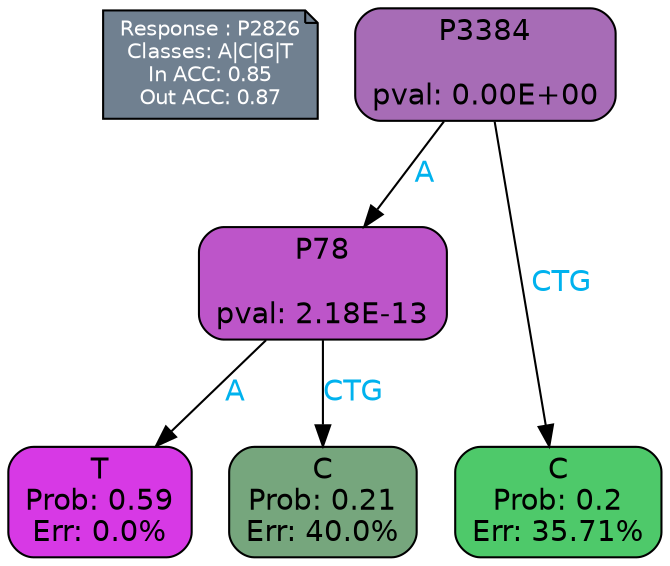 digraph Tree {
node [shape=box, style="filled, rounded", color="black", fontname=helvetica] ;
graph [ranksep=equally, splines=polylines, bgcolor=transparent, dpi=600] ;
edge [fontname=helvetica] ;
LEGEND [label="Response : P2826
Classes: A|C|G|T
In ACC: 0.85
Out ACC: 0.87
",shape=note,align=left,style=filled,fillcolor="slategray",fontcolor="white",fontsize=10];1 [label="P3384

pval: 0.00E+00", fillcolor="#a76cb6"] ;
2 [label="P78

pval: 2.18E-13", fillcolor="#bd55c9"] ;
3 [label="T
Prob: 0.59
Err: 0.0%", fillcolor="#d739e5"] ;
4 [label="C
Prob: 0.21
Err: 40.0%", fillcolor="#76a67d"] ;
5 [label="C
Prob: 0.2
Err: 35.71%", fillcolor="#4ec96a"] ;
1 -> 2 [label="A",fontcolor=deepskyblue2] ;
1 -> 5 [label="CTG",fontcolor=deepskyblue2] ;
2 -> 3 [label="A",fontcolor=deepskyblue2] ;
2 -> 4 [label="CTG",fontcolor=deepskyblue2] ;
{rank = same; 3;4;5;}{rank = same; LEGEND;1;}}